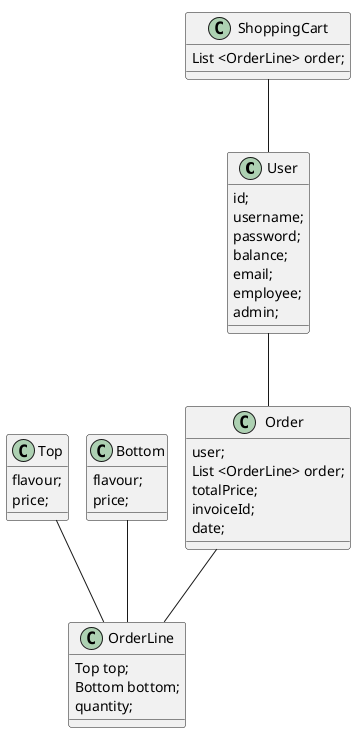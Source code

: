 @startuml
'https://plantuml.com/class-diagram
!pragma layout smetana


class User {
id;
username;
password;
balance;
email;
employee;
admin;
}

class Order{
user;
List <OrderLine> order;
totalPrice;
invoiceId;
date;
}

class ShoppingCart{
List <OrderLine> order;
}

class OrderLine{
Top top;
Bottom bottom;
quantity;
}


class Top{
flavour;
price;
}

class Bottom{
flavour;
price;
}

Bottom --- OrderLine
Top --- OrderLine
User --- Order
Order --- OrderLine
ShoppingCart --- User

@enduml